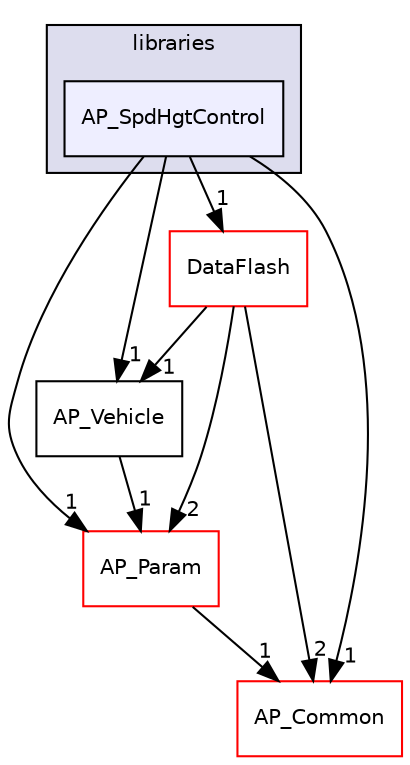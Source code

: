 digraph "libraries/AP_SpdHgtControl" {
  compound=true
  node [ fontsize="10", fontname="Helvetica"];
  edge [ labelfontsize="10", labelfontname="Helvetica"];
  subgraph clusterdir_bc0718b08fb2015b8e59c47b2805f60c {
    graph [ bgcolor="#ddddee", pencolor="black", label="libraries" fontname="Helvetica", fontsize="10", URL="dir_bc0718b08fb2015b8e59c47b2805f60c.html"]
  dir_c61c501c0a3660370e1181fbd6410096 [shape=box, label="AP_SpdHgtControl", style="filled", fillcolor="#eeeeff", pencolor="black", URL="dir_c61c501c0a3660370e1181fbd6410096.html"];
  }
  dir_605736780307584fc5a1e6c30e237454 [shape=box label="AP_Vehicle" URL="dir_605736780307584fc5a1e6c30e237454.html"];
  dir_200d929b8d5577e7f19dc05ce443c612 [shape=box label="AP_Param" fillcolor="white" style="filled" color="red" URL="dir_200d929b8d5577e7f19dc05ce443c612.html"];
  dir_df3f4256615fd4197927a84a019a8bd8 [shape=box label="AP_Common" fillcolor="white" style="filled" color="red" URL="dir_df3f4256615fd4197927a84a019a8bd8.html"];
  dir_8d948ab9565677f64d3685937d41488b [shape=box label="DataFlash" fillcolor="white" style="filled" color="red" URL="dir_8d948ab9565677f64d3685937d41488b.html"];
  dir_605736780307584fc5a1e6c30e237454->dir_200d929b8d5577e7f19dc05ce443c612 [headlabel="1", labeldistance=1.5 headhref="dir_000162_000136.html"];
  dir_200d929b8d5577e7f19dc05ce443c612->dir_df3f4256615fd4197927a84a019a8bd8 [headlabel="1", labeldistance=1.5 headhref="dir_000136_000036.html"];
  dir_c61c501c0a3660370e1181fbd6410096->dir_605736780307584fc5a1e6c30e237454 [headlabel="1", labeldistance=1.5 headhref="dir_000155_000162.html"];
  dir_c61c501c0a3660370e1181fbd6410096->dir_200d929b8d5577e7f19dc05ce443c612 [headlabel="1", labeldistance=1.5 headhref="dir_000155_000136.html"];
  dir_c61c501c0a3660370e1181fbd6410096->dir_df3f4256615fd4197927a84a019a8bd8 [headlabel="1", labeldistance=1.5 headhref="dir_000155_000036.html"];
  dir_c61c501c0a3660370e1181fbd6410096->dir_8d948ab9565677f64d3685937d41488b [headlabel="1", labeldistance=1.5 headhref="dir_000155_000166.html"];
  dir_8d948ab9565677f64d3685937d41488b->dir_605736780307584fc5a1e6c30e237454 [headlabel="1", labeldistance=1.5 headhref="dir_000166_000162.html"];
  dir_8d948ab9565677f64d3685937d41488b->dir_200d929b8d5577e7f19dc05ce443c612 [headlabel="2", labeldistance=1.5 headhref="dir_000166_000136.html"];
  dir_8d948ab9565677f64d3685937d41488b->dir_df3f4256615fd4197927a84a019a8bd8 [headlabel="2", labeldistance=1.5 headhref="dir_000166_000036.html"];
}

